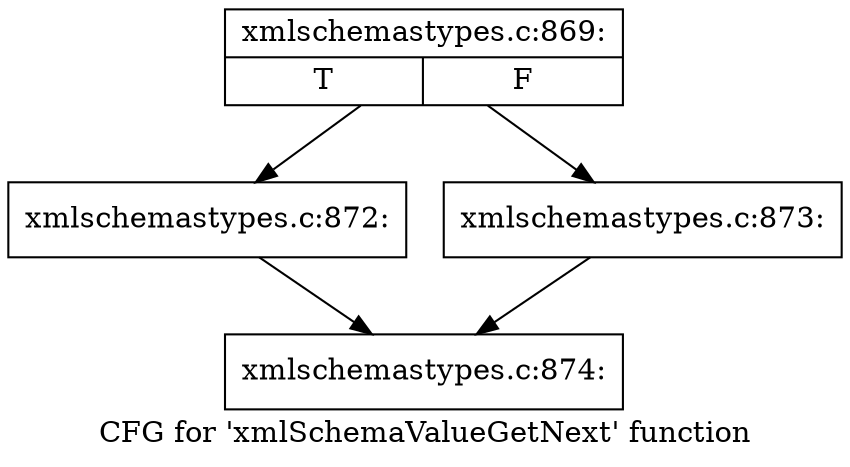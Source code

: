digraph "CFG for 'xmlSchemaValueGetNext' function" {
	label="CFG for 'xmlSchemaValueGetNext' function";

	Node0x55653b0 [shape=record,label="{xmlschemastypes.c:869:|{<s0>T|<s1>F}}"];
	Node0x55653b0 -> Node0x5565590;
	Node0x55653b0 -> Node0x55655e0;
	Node0x5565590 [shape=record,label="{xmlschemastypes.c:872:}"];
	Node0x5565590 -> Node0x55656a0;
	Node0x55655e0 [shape=record,label="{xmlschemastypes.c:873:}"];
	Node0x55655e0 -> Node0x55656a0;
	Node0x55656a0 [shape=record,label="{xmlschemastypes.c:874:}"];
}
